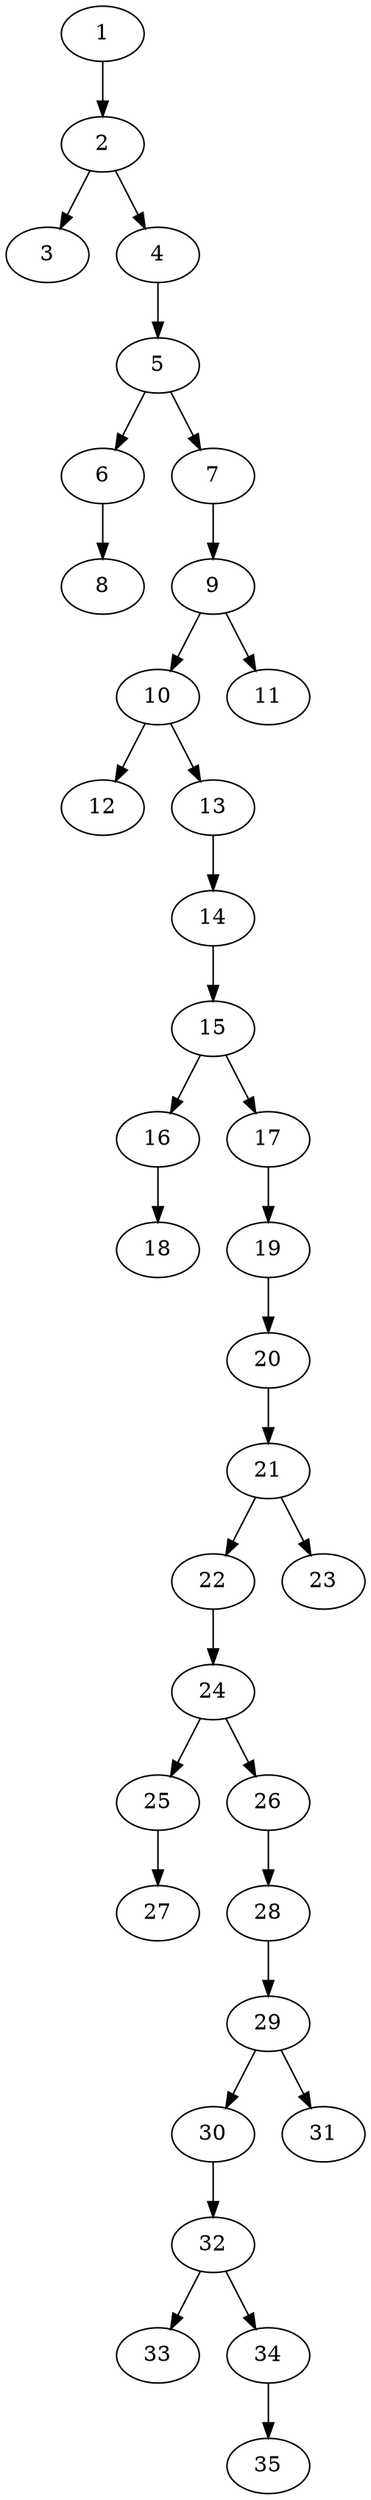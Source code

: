 // DAG automatically generated by daggen at Thu Oct  3 14:05:37 2019
// ./daggen --dot -n 35 --ccr 0.3 --fat 0.3 --regular 0.5 --density 0.5 --mindata 5242880 --maxdata 52428800 
digraph G {
  1 [size="137629013", alpha="0.06", expect_size="41288704"] 
  1 -> 2 [size ="41288704"]
  2 [size="40567467", alpha="0.17", expect_size="12170240"] 
  2 -> 3 [size ="12170240"]
  2 -> 4 [size ="12170240"]
  3 [size="57023147", alpha="0.02", expect_size="17106944"] 
  4 [size="128846507", alpha="0.03", expect_size="38653952"] 
  4 -> 5 [size ="38653952"]
  5 [size="94617600", alpha="0.03", expect_size="28385280"] 
  5 -> 6 [size ="28385280"]
  5 -> 7 [size ="28385280"]
  6 [size="63143253", alpha="0.13", expect_size="18942976"] 
  6 -> 8 [size ="18942976"]
  7 [size="46602240", alpha="0.16", expect_size="13980672"] 
  7 -> 9 [size ="13980672"]
  8 [size="114561707", alpha="0.00", expect_size="34368512"] 
  9 [size="93743787", alpha="0.06", expect_size="28123136"] 
  9 -> 10 [size ="28123136"]
  9 -> 11 [size ="28123136"]
  10 [size="78076587", alpha="0.17", expect_size="23422976"] 
  10 -> 12 [size ="23422976"]
  10 -> 13 [size ="23422976"]
  11 [size="94378667", alpha="0.03", expect_size="28313600"] 
  12 [size="144820907", alpha="0.06", expect_size="43446272"] 
  13 [size="122309973", alpha="0.16", expect_size="36692992"] 
  13 -> 14 [size ="36692992"]
  14 [size="134512640", alpha="0.19", expect_size="40353792"] 
  14 -> 15 [size ="40353792"]
  15 [size="160157013", alpha="0.00", expect_size="48047104"] 
  15 -> 16 [size ="48047104"]
  15 -> 17 [size ="48047104"]
  16 [size="25832107", alpha="0.09", expect_size="7749632"] 
  16 -> 18 [size ="7749632"]
  17 [size="124156587", alpha="0.14", expect_size="37246976"] 
  17 -> 19 [size ="37246976"]
  18 [size="88773973", alpha="0.12", expect_size="26632192"] 
  19 [size="92037120", alpha="0.10", expect_size="27611136"] 
  19 -> 20 [size ="27611136"]
  20 [size="141885440", alpha="0.08", expect_size="42565632"] 
  20 -> 21 [size ="42565632"]
  21 [size="116421973", alpha="0.02", expect_size="34926592"] 
  21 -> 22 [size ="34926592"]
  21 -> 23 [size ="34926592"]
  22 [size="138516480", alpha="0.18", expect_size="41554944"] 
  22 -> 24 [size ="41554944"]
  23 [size="28040533", alpha="0.00", expect_size="8412160"] 
  24 [size="150842027", alpha="0.16", expect_size="45252608"] 
  24 -> 25 [size ="45252608"]
  24 -> 26 [size ="45252608"]
  25 [size="140427947", alpha="0.02", expect_size="42128384"] 
  25 -> 27 [size ="42128384"]
  26 [size="142073173", alpha="0.13", expect_size="42621952"] 
  26 -> 28 [size ="42621952"]
  27 [size="55582720", alpha="0.08", expect_size="16674816"] 
  28 [size="169355947", alpha="0.16", expect_size="50806784"] 
  28 -> 29 [size ="50806784"]
  29 [size="106864640", alpha="0.13", expect_size="32059392"] 
  29 -> 30 [size ="32059392"]
  29 -> 31 [size ="32059392"]
  30 [size="24784213", alpha="0.18", expect_size="7435264"] 
  30 -> 32 [size ="7435264"]
  31 [size="87852373", alpha="0.13", expect_size="26355712"] 
  32 [size="101652480", alpha="0.04", expect_size="30495744"] 
  32 -> 33 [size ="30495744"]
  32 -> 34 [size ="30495744"]
  33 [size="89279147", alpha="0.08", expect_size="26783744"] 
  34 [size="90279253", alpha="0.07", expect_size="27083776"] 
  34 -> 35 [size ="27083776"]
  35 [size="58740053", alpha="0.04", expect_size="17622016"] 
}
